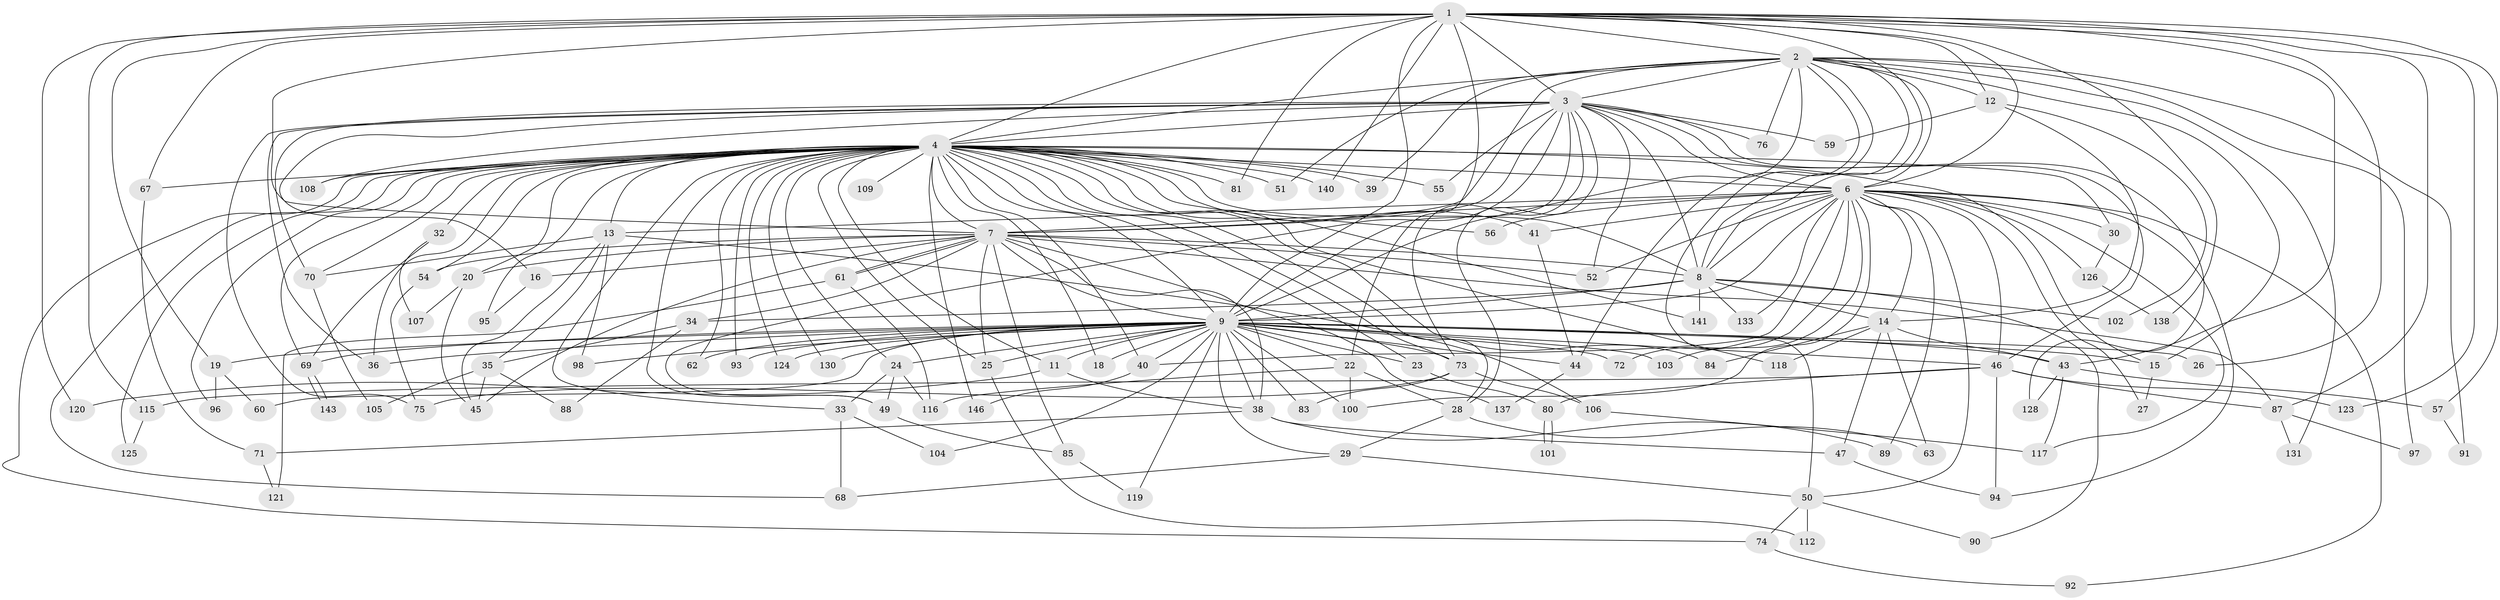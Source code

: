 // Generated by graph-tools (version 1.1) at 2025/23/03/03/25 07:23:40]
// undirected, 112 vertices, 259 edges
graph export_dot {
graph [start="1"]
  node [color=gray90,style=filled];
  1 [super="+144"];
  2 [super="+37"];
  3 [super="+66"];
  4 [super="+5"];
  6 [super="+31"];
  7 [super="+122"];
  8;
  9 [super="+10"];
  11;
  12;
  13 [super="+53"];
  14 [super="+17"];
  15 [super="+21"];
  16;
  18;
  19;
  20 [super="+132"];
  22 [super="+135"];
  23;
  24;
  25 [super="+86"];
  26 [super="+127"];
  27;
  28 [super="+113"];
  29;
  30;
  32 [super="+145"];
  33;
  34;
  35;
  36;
  38 [super="+42"];
  39;
  40 [super="+48"];
  41;
  43 [super="+129"];
  44 [super="+139"];
  45 [super="+78"];
  46 [super="+58"];
  47;
  49 [super="+136"];
  50 [super="+64"];
  51;
  52 [super="+65"];
  54;
  55;
  56;
  57;
  59;
  60;
  61 [super="+142"];
  62;
  63;
  67;
  68 [super="+82"];
  69;
  70 [super="+99"];
  71;
  72;
  73 [super="+77"];
  74;
  75 [super="+79"];
  76;
  80;
  81;
  83;
  84;
  85;
  87 [super="+134"];
  88;
  89;
  90;
  91;
  92;
  93;
  94 [super="+114"];
  95 [super="+111"];
  96;
  97;
  98;
  100 [super="+110"];
  101;
  102;
  103;
  104;
  105;
  106;
  107;
  108;
  109;
  112;
  115;
  116;
  117;
  118;
  119;
  120;
  121;
  123;
  124;
  125;
  126;
  128;
  130;
  131;
  133;
  137;
  138;
  140;
  141;
  143;
  146;
  1 -- 2;
  1 -- 3;
  1 -- 4 [weight=2];
  1 -- 6;
  1 -- 7;
  1 -- 8;
  1 -- 9 [weight=2];
  1 -- 12;
  1 -- 19;
  1 -- 22 [weight=2];
  1 -- 57;
  1 -- 67;
  1 -- 81;
  1 -- 87;
  1 -- 115;
  1 -- 120;
  1 -- 123;
  1 -- 138;
  1 -- 140;
  1 -- 43;
  1 -- 26;
  2 -- 3;
  2 -- 4 [weight=2];
  2 -- 6;
  2 -- 7 [weight=2];
  2 -- 8;
  2 -- 9 [weight=3];
  2 -- 12;
  2 -- 15;
  2 -- 39;
  2 -- 44;
  2 -- 50;
  2 -- 51;
  2 -- 76;
  2 -- 97;
  2 -- 131;
  2 -- 91;
  3 -- 4 [weight=2];
  3 -- 6;
  3 -- 7;
  3 -- 8;
  3 -- 9 [weight=2];
  3 -- 16;
  3 -- 28;
  3 -- 46;
  3 -- 49;
  3 -- 55;
  3 -- 59;
  3 -- 70;
  3 -- 73;
  3 -- 75;
  3 -- 76;
  3 -- 108;
  3 -- 128;
  3 -- 36;
  3 -- 52;
  4 -- 6 [weight=2];
  4 -- 7 [weight=2];
  4 -- 8 [weight=2];
  4 -- 9 [weight=4];
  4 -- 13 [weight=2];
  4 -- 20;
  4 -- 30;
  4 -- 32 [weight=2];
  4 -- 33;
  4 -- 36;
  4 -- 39;
  4 -- 41;
  4 -- 49;
  4 -- 51;
  4 -- 54;
  4 -- 62;
  4 -- 74;
  4 -- 84;
  4 -- 95 [weight=2];
  4 -- 96;
  4 -- 109 [weight=2];
  4 -- 124;
  4 -- 125;
  4 -- 130;
  4 -- 11;
  4 -- 140;
  4 -- 141;
  4 -- 18;
  4 -- 146;
  4 -- 23;
  4 -- 24;
  4 -- 40;
  4 -- 55;
  4 -- 56;
  4 -- 67;
  4 -- 68;
  4 -- 69;
  4 -- 70;
  4 -- 81;
  4 -- 93;
  4 -- 108;
  4 -- 118;
  4 -- 73;
  4 -- 15;
  4 -- 25;
  4 -- 28;
  6 -- 7;
  6 -- 8;
  6 -- 9 [weight=3];
  6 -- 14;
  6 -- 27;
  6 -- 30;
  6 -- 41;
  6 -- 52;
  6 -- 56;
  6 -- 72;
  6 -- 89;
  6 -- 92;
  6 -- 103;
  6 -- 117;
  6 -- 126;
  6 -- 133;
  6 -- 46;
  6 -- 13;
  6 -- 40;
  6 -- 94;
  6 -- 100;
  6 -- 50;
  7 -- 8;
  7 -- 9 [weight=2];
  7 -- 16;
  7 -- 20;
  7 -- 25;
  7 -- 34;
  7 -- 38;
  7 -- 52;
  7 -- 54;
  7 -- 61;
  7 -- 61;
  7 -- 85;
  7 -- 137;
  7 -- 87;
  7 -- 45;
  8 -- 9 [weight=2];
  8 -- 34;
  8 -- 90;
  8 -- 102;
  8 -- 133;
  8 -- 141;
  8 -- 14;
  9 -- 11;
  9 -- 18;
  9 -- 19;
  9 -- 22;
  9 -- 24;
  9 -- 25;
  9 -- 29;
  9 -- 62;
  9 -- 73;
  9 -- 93;
  9 -- 130;
  9 -- 69;
  9 -- 72;
  9 -- 15;
  9 -- 83;
  9 -- 23;
  9 -- 26;
  9 -- 98;
  9 -- 36;
  9 -- 100;
  9 -- 38;
  9 -- 103;
  9 -- 40;
  9 -- 104;
  9 -- 43;
  9 -- 60;
  9 -- 119;
  9 -- 124;
  9 -- 44;
  9 -- 46;
  11 -- 120;
  11 -- 38;
  12 -- 14;
  12 -- 59;
  12 -- 102;
  13 -- 35;
  13 -- 45;
  13 -- 98;
  13 -- 106;
  13 -- 70;
  14 -- 63;
  14 -- 118;
  14 -- 84;
  14 -- 43;
  14 -- 47;
  15 -- 27;
  16 -- 95;
  19 -- 60;
  19 -- 96;
  20 -- 107;
  20 -- 45;
  22 -- 28;
  22 -- 100;
  22 -- 116;
  23 -- 80;
  24 -- 33;
  24 -- 116;
  24 -- 49;
  25 -- 112;
  28 -- 29;
  28 -- 63;
  29 -- 50;
  29 -- 68;
  30 -- 126;
  32 -- 107;
  32 -- 69;
  33 -- 68;
  33 -- 104;
  34 -- 35;
  34 -- 88;
  35 -- 45;
  35 -- 88;
  35 -- 105;
  38 -- 71;
  38 -- 89;
  38 -- 47;
  40 -- 146;
  41 -- 44;
  43 -- 57;
  43 -- 128;
  43 -- 117;
  44 -- 137;
  46 -- 80;
  46 -- 87;
  46 -- 94;
  46 -- 115;
  46 -- 123;
  47 -- 94;
  49 -- 85;
  50 -- 74;
  50 -- 112;
  50 -- 90;
  54 -- 75;
  57 -- 91;
  61 -- 121;
  61 -- 116;
  67 -- 71;
  69 -- 143;
  69 -- 143;
  70 -- 105;
  71 -- 121;
  73 -- 83;
  73 -- 106;
  73 -- 75;
  74 -- 92;
  80 -- 101;
  80 -- 101;
  85 -- 119;
  87 -- 97;
  87 -- 131;
  106 -- 117;
  115 -- 125;
  126 -- 138;
}
